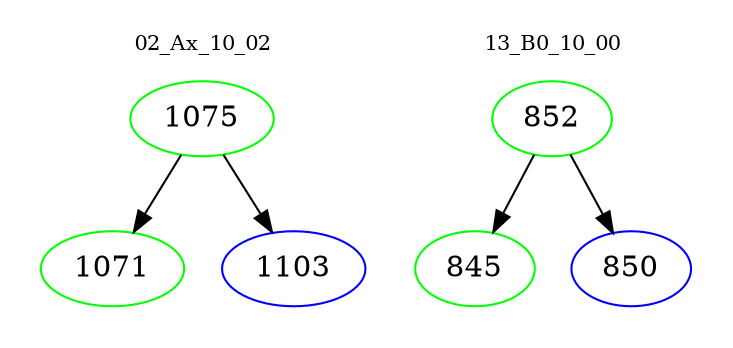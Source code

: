 digraph{
subgraph cluster_0 {
color = white
label = "02_Ax_10_02";
fontsize=10;
T0_1075 [label="1075", color="green"]
T0_1075 -> T0_1071 [color="black"]
T0_1071 [label="1071", color="green"]
T0_1075 -> T0_1103 [color="black"]
T0_1103 [label="1103", color="blue"]
}
subgraph cluster_1 {
color = white
label = "13_B0_10_00";
fontsize=10;
T1_852 [label="852", color="green"]
T1_852 -> T1_845 [color="black"]
T1_845 [label="845", color="green"]
T1_852 -> T1_850 [color="black"]
T1_850 [label="850", color="blue"]
}
}
